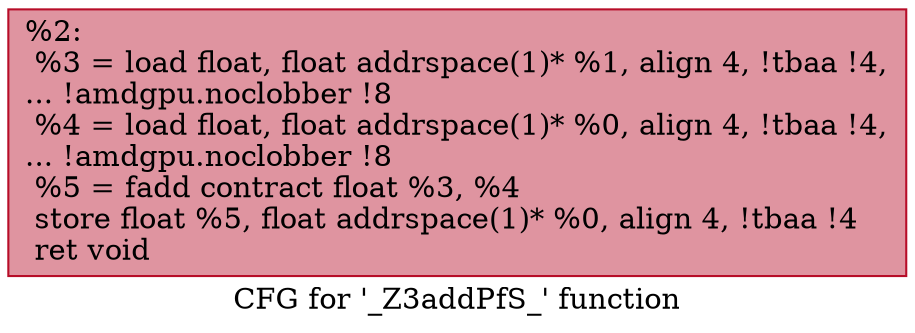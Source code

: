 digraph "CFG for '_Z3addPfS_' function" {
	label="CFG for '_Z3addPfS_' function";

	Node0x5423eb0 [shape=record,color="#b70d28ff", style=filled, fillcolor="#b70d2870",label="{%2:\l  %3 = load float, float addrspace(1)* %1, align 4, !tbaa !4,\l... !amdgpu.noclobber !8\l  %4 = load float, float addrspace(1)* %0, align 4, !tbaa !4,\l... !amdgpu.noclobber !8\l  %5 = fadd contract float %3, %4\l  store float %5, float addrspace(1)* %0, align 4, !tbaa !4\l  ret void\l}"];
}
